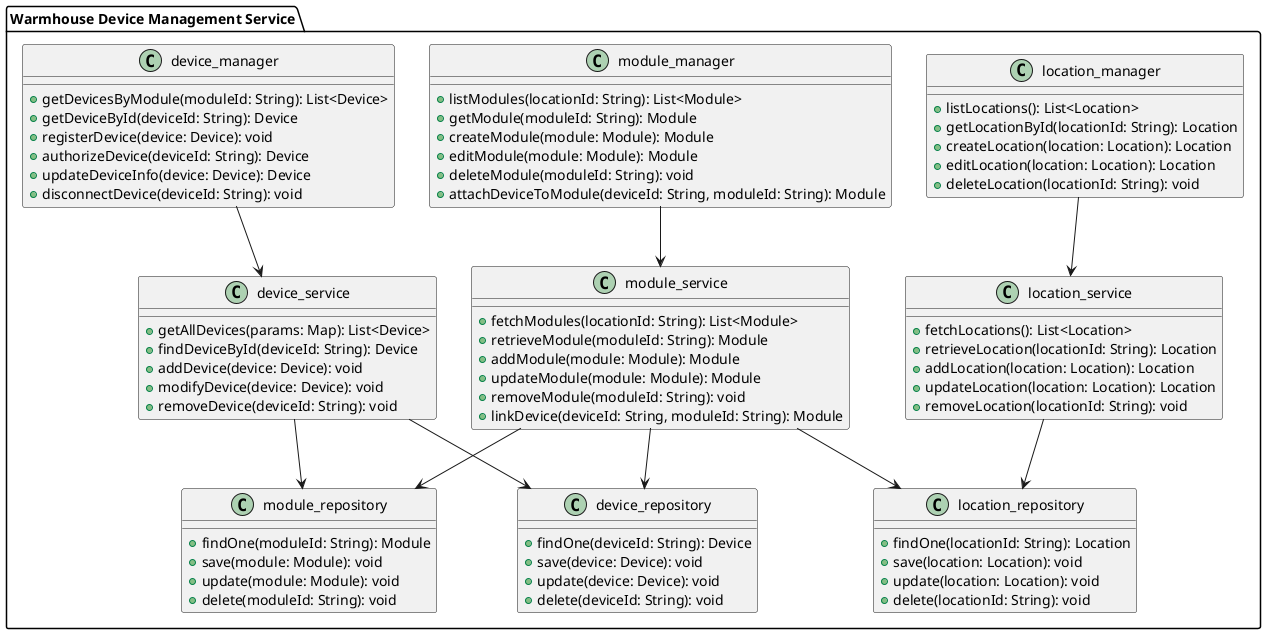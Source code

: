 @startuml

package "Warmhouse Device Management Service" {

    class location_manager {
        +listLocations(): List<Location>
        +getLocationById(locationId: String): Location
        +createLocation(location: Location): Location
        +editLocation(location: Location): Location
        +deleteLocation(locationId: String): void
    }

    class module_manager {
        +listModules(locationId: String): List<Module>
        +getModule(moduleId: String): Module
        +createModule(module: Module): Module
        +editModule(module: Module): Module
        +deleteModule(moduleId: String): void
        +attachDeviceToModule(deviceId: String, moduleId: String): Module
    }

    class device_manager {
        +getDevicesByModule(moduleId: String): List<Device>
        +getDeviceById(deviceId: String): Device
        +registerDevice(device: Device): void
        +authorizeDevice(deviceId: String): Device
        +updateDeviceInfo(device: Device): Device
        +disconnectDevice(deviceId: String): void
    }

    class location_service {
        +fetchLocations(): List<Location>
        +retrieveLocation(locationId: String): Location
        +addLocation(location: Location): Location
        +updateLocation(location: Location): Location
        +removeLocation(locationId: String): void
    }

    class module_service {
        +fetchModules(locationId: String): List<Module>
        +retrieveModule(moduleId: String): Module
        +addModule(module: Module): Module
        +updateModule(module: Module): Module
        +removeModule(moduleId: String): void
        +linkDevice(deviceId: String, moduleId: String): Module
    }

    class device_service {
        +getAllDevices(params: Map): List<Device>
        +findDeviceById(deviceId: String): Device
        +addDevice(device: Device): void
        +modifyDevice(device: Device): void
        +removeDevice(deviceId: String): void
    }

    class location_repository {
        +findOne(locationId: String): Location
        +save(location: Location): void
        +update(location: Location): void
        +delete(locationId: String): void
    }

    class module_repository {
        +findOne(moduleId: String): Module
        +save(module: Module): void
        +update(module: Module): void
        +delete(moduleId: String): void
    }

    class device_repository {
        +findOne(deviceId: String): Device
        +save(device: Device): void
        +update(device: Device): void
        +delete(deviceId: String): void
    }

    location_manager --> location_service
    location_service --> location_repository

    module_manager --> module_service
    module_service --> module_repository
    module_service --> device_repository
    module_service --> location_repository

    device_manager --> device_service
    device_service --> device_repository
    device_service --> module_repository
}

@enduml
